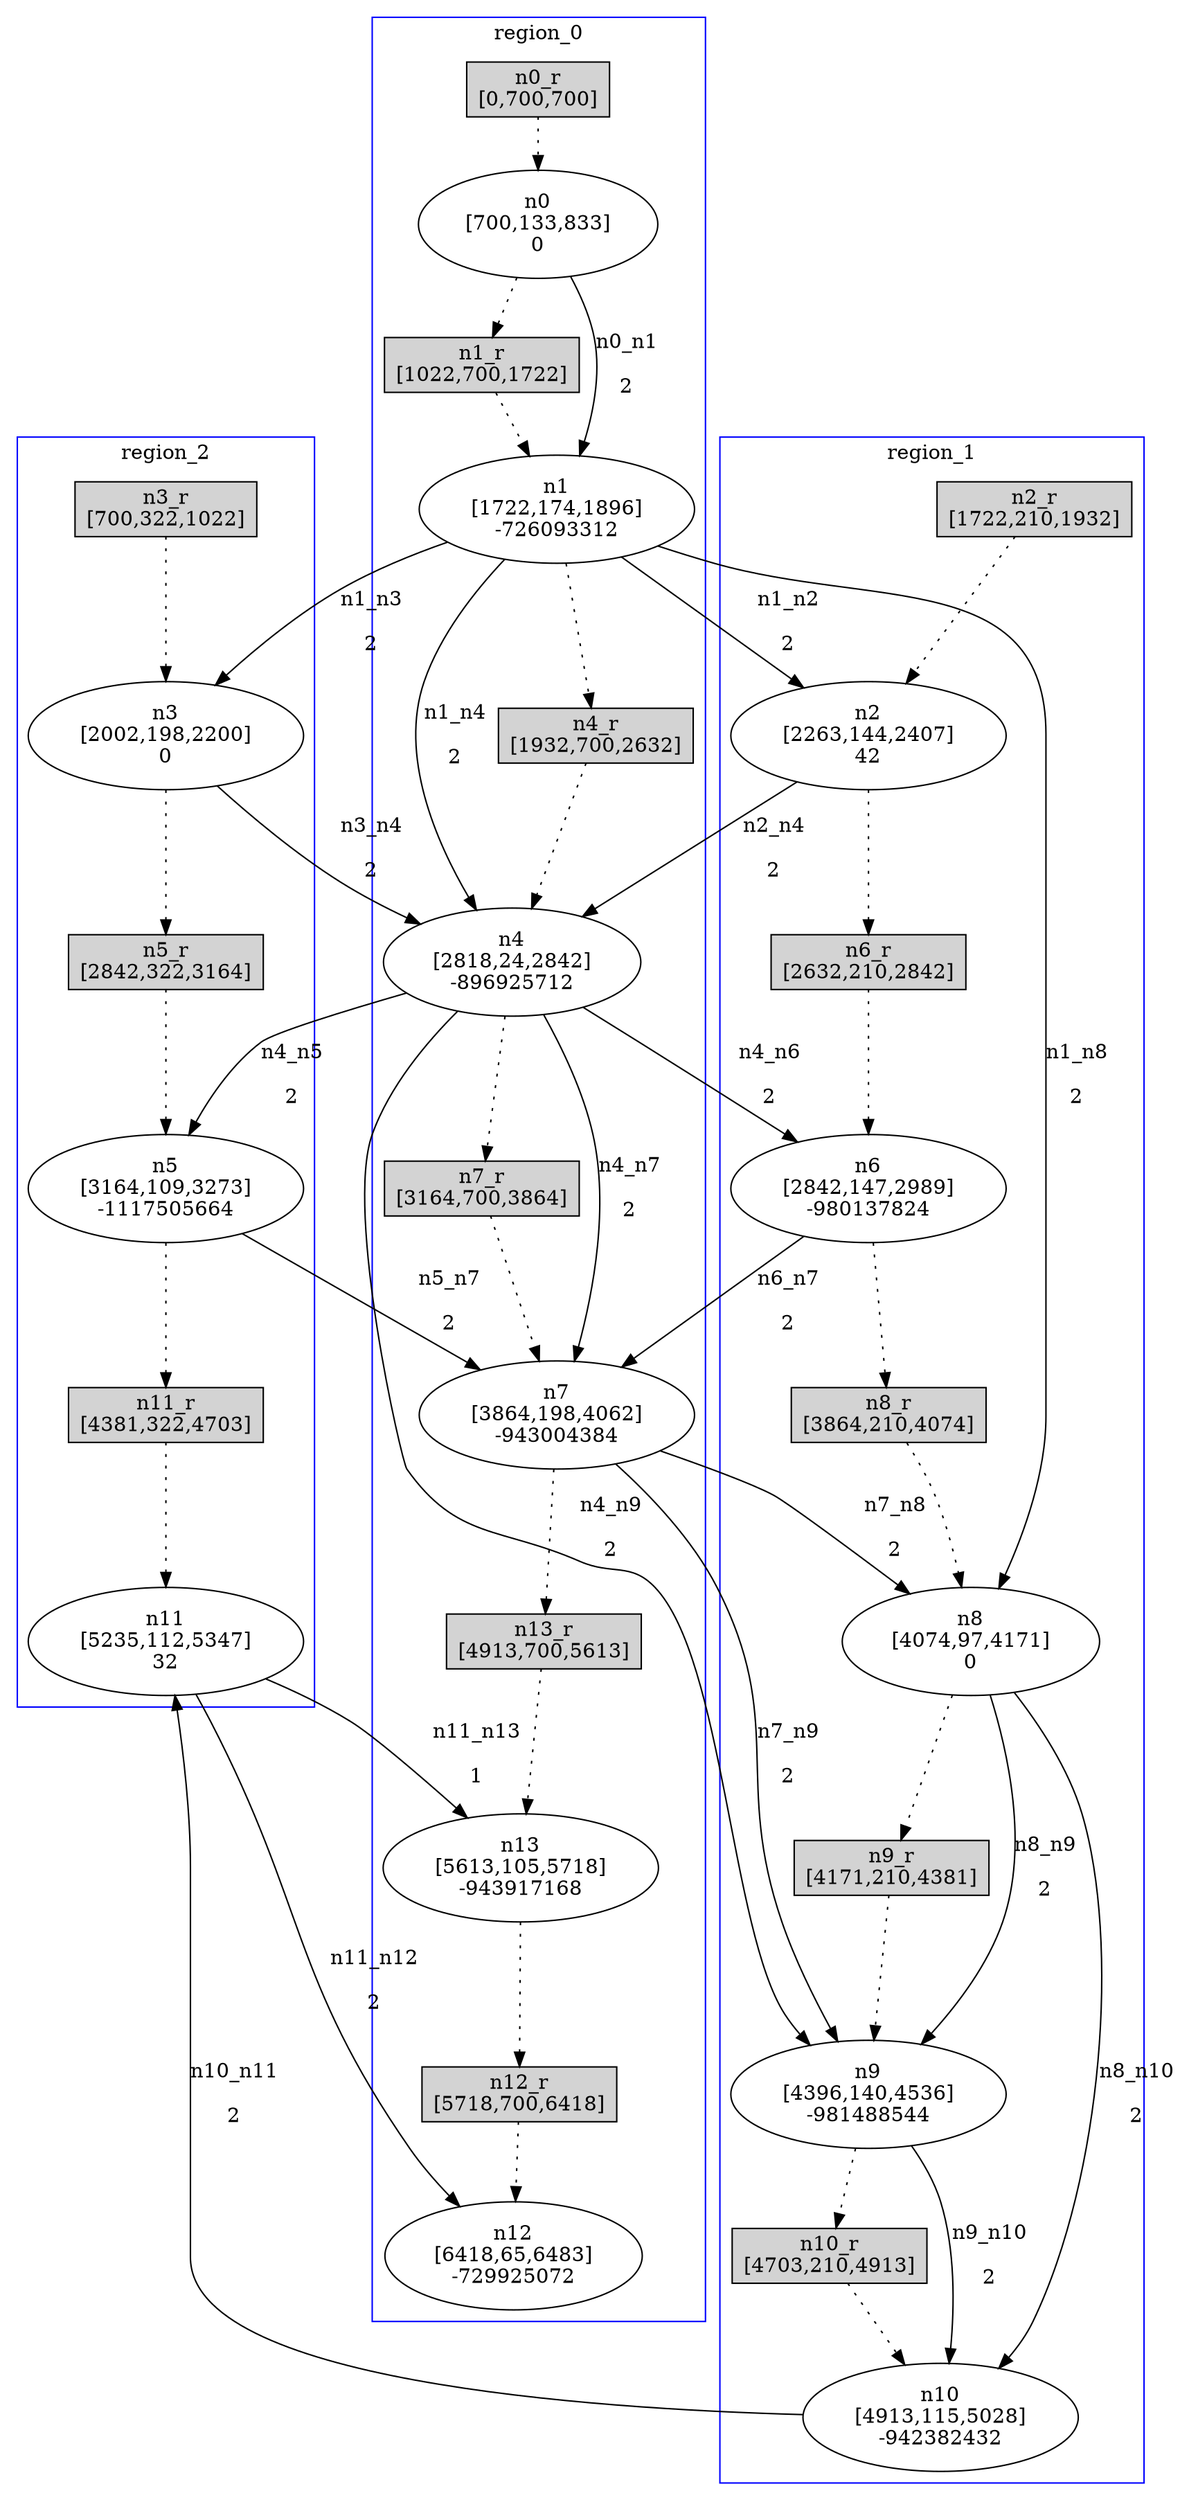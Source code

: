 //3-LSsolveMIPnSolStatus 2.
//4-SL 6483.
//5-LSsolveMIPsolveTime(double) 102.924.
//6-reconfigurateNum(int) 14.
//7-reconfigurateTime(int) 6216.
digraph test_0 {
	size="28,40";
	subgraph cluster0 {
		stytle=filled;
		color=blue;
		label=region_0;
		n0_r [ shape = box, style = filled, label = "n0_r\n[0,700,700]" ];
		n0 [ label="n0\n[700,133,833]\n0" ];
		n0_r -> n0 [ style = dotted ];
		n1_r [ shape = box, style = filled, label = "n1_r\n[1022,700,1722]" ];
		n1 [ label="n1\n[1722,174,1896]\n-726093312" ];
		n1_r -> n1 [ style = dotted ];
		n4_r [ shape = box, style = filled, label = "n4_r\n[1932,700,2632]" ];
		n4 [ label="n4\n[2818,24,2842]\n-896925712" ];
		n4_r -> n4 [ style = dotted ];
		n7_r [ shape = box, style = filled, label = "n7_r\n[3164,700,3864]" ];
		n7 [ label="n7\n[3864,198,4062]\n-943004384" ];
		n7_r -> n7 [ style = dotted ];
		n13_r [ shape = box, style = filled, label = "n13_r\n[4913,700,5613]" ];
		n13 [ label="n13\n[5613,105,5718]\n-943917168" ];
		n13_r -> n13 [ style = dotted ];
		n12_r [ shape = box, style = filled, label = "n12_r\n[5718,700,6418]" ];
		n12 [ label="n12\n[6418,65,6483]\n-729925072" ];
		n12_r -> n12 [ style = dotted ];
		n0 -> n1_r [ style = dotted ];
		n1 -> n4_r [ style = dotted ];
		n4 -> n7_r [ style = dotted ];
		n7 -> n13_r [ style = dotted ];
		n13 -> n12_r [ style = dotted ];
	}
	subgraph cluster1 {
		stytle=filled;
		color=blue;
		label=region_1;
		n2_r [ shape = box, style = filled, label = "n2_r\n[1722,210,1932]" ];
		n2 [ label="n2\n[2263,144,2407]\n42" ];
		n2_r -> n2 [ style = dotted ];
		n6_r [ shape = box, style = filled, label = "n6_r\n[2632,210,2842]" ];
		n6 [ label="n6\n[2842,147,2989]\n-980137824" ];
		n6_r -> n6 [ style = dotted ];
		n8_r [ shape = box, style = filled, label = "n8_r\n[3864,210,4074]" ];
		n8 [ label="n8\n[4074,97,4171]\n0" ];
		n8_r -> n8 [ style = dotted ];
		n9_r [ shape = box, style = filled, label = "n9_r\n[4171,210,4381]" ];
		n9 [ label="n9\n[4396,140,4536]\n-981488544" ];
		n9_r -> n9 [ style = dotted ];
		n10_r [ shape = box, style = filled, label = "n10_r\n[4703,210,4913]" ];
		n10 [ label="n10\n[4913,115,5028]\n-942382432" ];
		n10_r -> n10 [ style = dotted ];
		n2 -> n6_r [ style = dotted ];
		n6 -> n8_r [ style = dotted ];
		n8 -> n9_r [ style = dotted ];
		n9 -> n10_r [ style = dotted ];
	}
	subgraph cluster2 {
		stytle=filled;
		color=blue;
		label=region_2;
		n3_r [ shape = box, style = filled, label = "n3_r\n[700,322,1022]" ];
		n3 [ label="n3\n[2002,198,2200]\n0" ];
		n3_r -> n3 [ style = dotted ];
		n5_r [ shape = box, style = filled, label = "n5_r\n[2842,322,3164]" ];
		n5 [ label="n5\n[3164,109,3273]\n-1117505664" ];
		n5_r -> n5 [ style = dotted ];
		n11_r [ shape = box, style = filled, label = "n11_r\n[4381,322,4703]" ];
		n11 [ label="n11\n[5235,112,5347]\n32" ];
		n11_r -> n11 [ style = dotted ];
		n3 -> n5_r [ style = dotted ];
		n5 -> n11_r [ style = dotted ];
	}
	n0 -> n1 [ label="n0_n1\n2" ];
	n1 -> n2 [ label="n1_n2\n2" ];
	n1 -> n3 [ label="n1_n3\n2" ];
	n1 -> n4 [ label="n1_n4\n2" ];
	n1 -> n8 [ label="n1_n8\n2" ];
	n2 -> n4 [ label="n2_n4\n2" ];
	n3 -> n4 [ label="n3_n4\n2" ];
	n4 -> n5 [ label="n4_n5\n2" ];
	n4 -> n6 [ label="n4_n6\n2" ];
	n4 -> n7 [ label="n4_n7\n2" ];
	n4 -> n9 [ label="n4_n9\n2" ];
	n8 -> n9 [ label="n8_n9\n2" ];
	n8 -> n10 [ label="n8_n10\n2" ];
	n5 -> n7 [ label="n5_n7\n2" ];
	n6 -> n7 [ label="n6_n7\n2" ];
	n7 -> n8 [ label="n7_n8\n2" ];
	n7 -> n9 [ label="n7_n9\n2" ];
	n9 -> n10 [ label="n9_n10\n2" ];
	n10 -> n11 [ label="n10_n11\n2" ];
	n11 -> n12 [ label="n11_n12\n2" ];
	n11 -> n13 [ label="n11_n13\n1" ];
}
